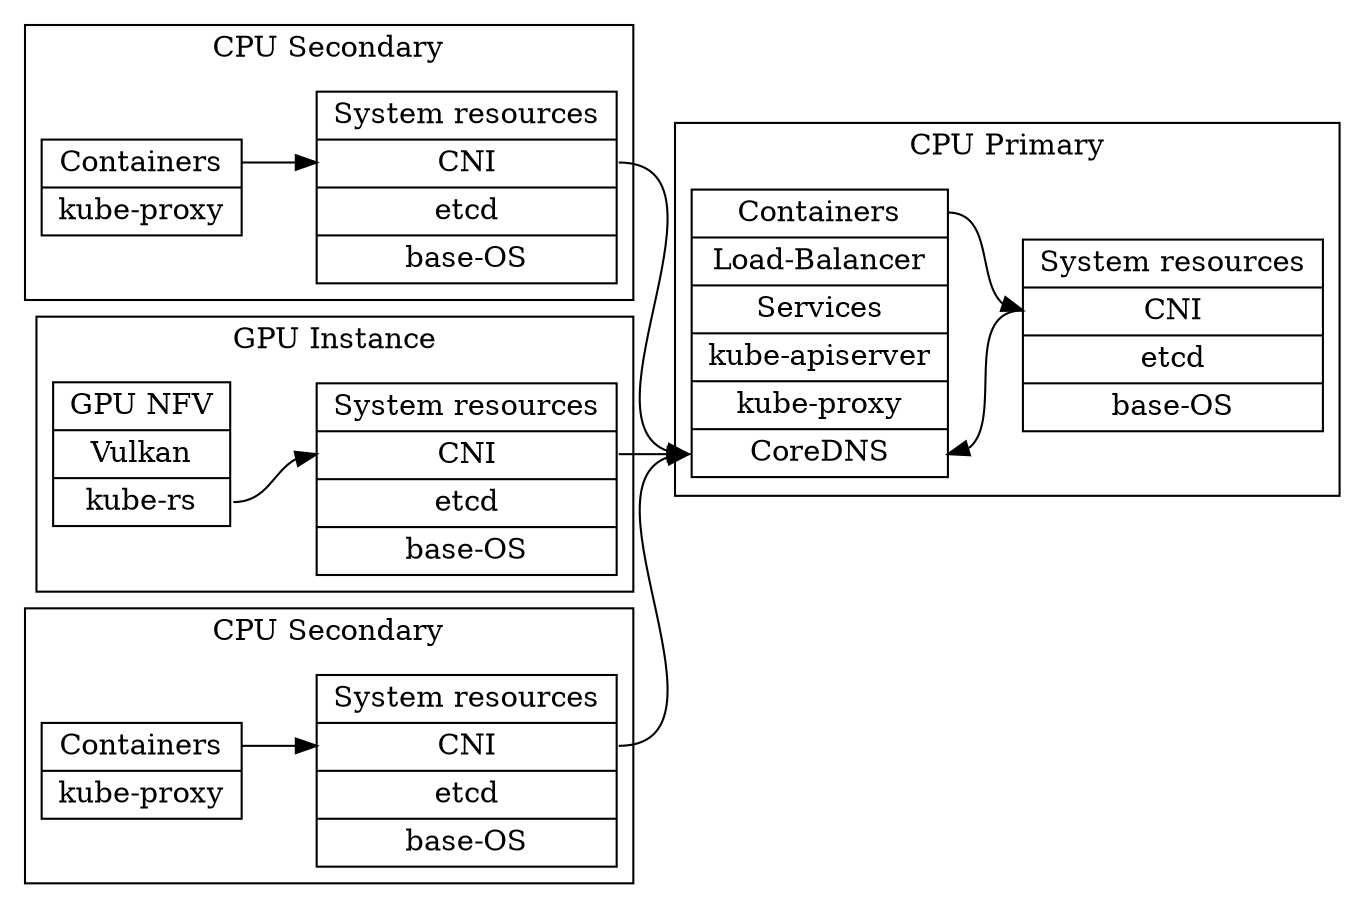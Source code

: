 digraph G {

    rankdir = "LR";

    subgraph cluster_0 {

        label = "CPU Primary";

    	"node0" [
            label = "<f0> Containers | <f01> Load-Balancer | <f02> Services | <f1> kube-apiserver | <f2> kube-proxy | <f3> CoreDNS"
            shape = "record"
        ];

    	"node0a" [
            label = "<f0> System resources | <f1> CNI | <f2> etcd | <f3> base-OS"
            shape = "record"
        ];

        "node0":<f0> -> "node0a":<f1>;
    }

    subgraph cluster_1 {

        label = "CPU Secondary";

    	"node1" [
            label = "<f0> Containers | <f1> kube-proxy"
            shape = "record"
        ];

    	"node1a" [
            label = "<f0> System resources | <f1> CNI | <f2> etcd | <f3> base-OS"
            shape = "record"
        ];

        "node1":<f0> -> "node1a":<f1>;

    }

    subgraph cluster_3 {

        label = "GPU Instance";

    	"node3" [
            label = "GPU NFV | <f1> Vulkan | <f0> kube-rs"
            shape = "record"
        ];

    	"node3a" [
            label = "<f0> System resources | <f1> CNI | <f2> etcd | <f3> base-OS"
            shape = "record"
        ];

        "node3":<f0> -> "node3a":<f1>;
    }

    subgraph cluster_2 {

        label = "CPU Secondary";

    	"node2" [
            label = "<f0> Containers | <f1> kube-proxy"
            shape = "record"
        ];

    	"node2a" [
            label = "<f0> System resources | <f1> CNI | <f2> etcd | <f3> base-OS"
            shape = "record"
        ];

        "node2":<f0> -> "node2a":<f1>;

    }

    "node0a":<f1> -> "node0":<f3>;
    "node1a":<f1> -> "node0":<f3>;
    "node2a":<f1> -> "node0":<f3>;
    "node3a":<f1> -> "node0":<f3>;

}
